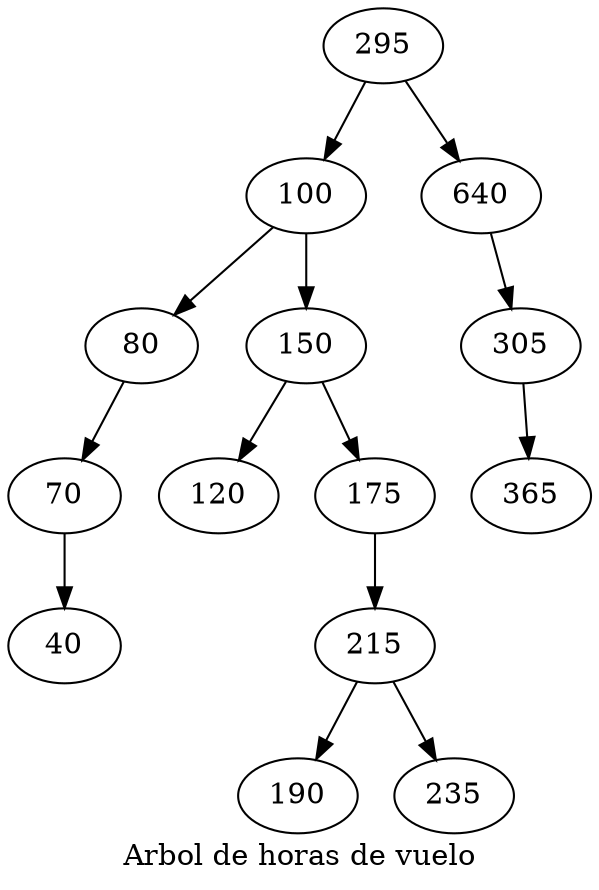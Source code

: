 digraph G {
  label="Arbol de horas de vuelo";
    295 -> 100;
    100 -> 80;
    80 -> 70;
    70 -> 40;
    100 -> 150;
    150 -> 120;
    150 -> 175;
    175 -> 215;
    215 -> 190;
    215 -> 235;
    295 -> 640;
    640 -> 305;
    305 -> 365;
}
